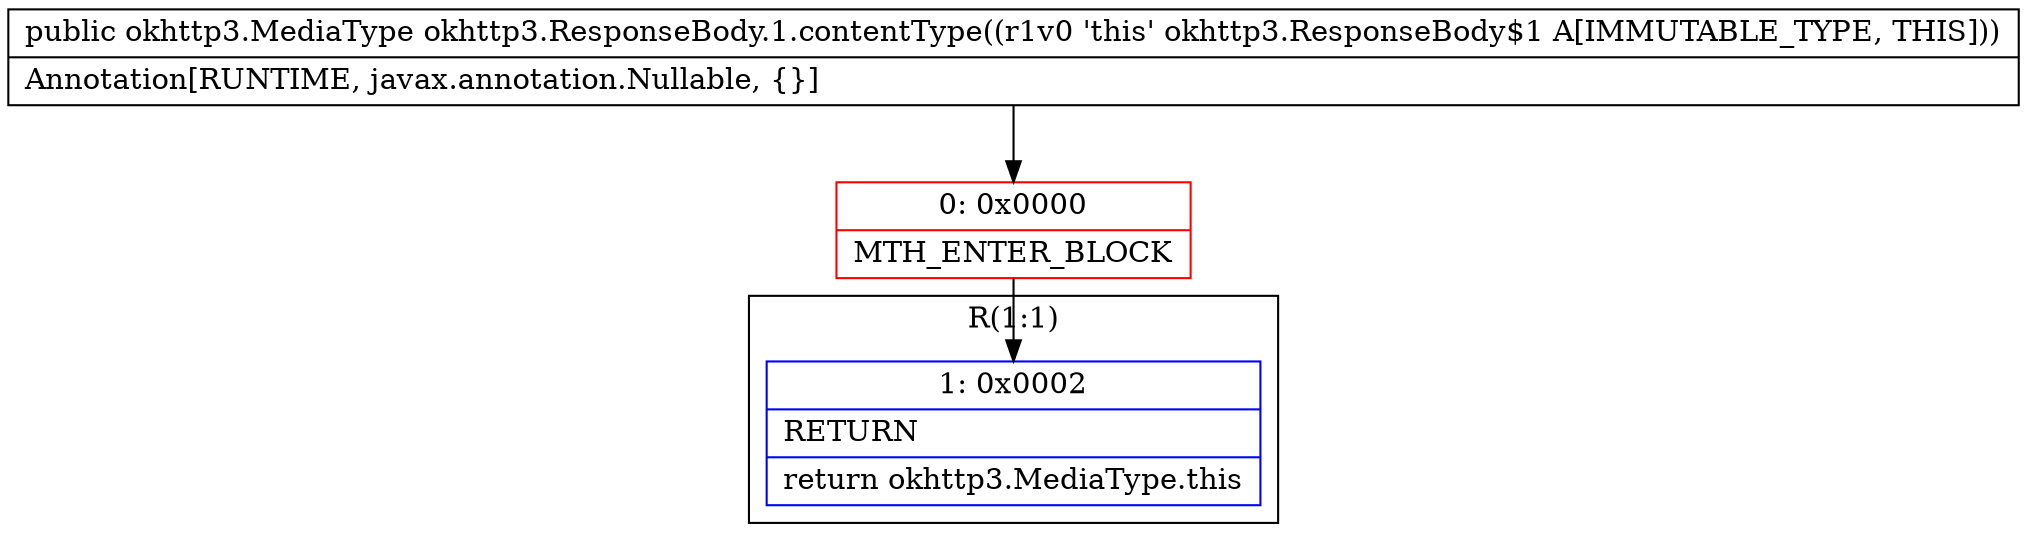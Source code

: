 digraph "CFG forokhttp3.ResponseBody.1.contentType()Lokhttp3\/MediaType;" {
subgraph cluster_Region_659462521 {
label = "R(1:1)";
node [shape=record,color=blue];
Node_1 [shape=record,label="{1\:\ 0x0002|RETURN\l|return okhttp3.MediaType.this\l}"];
}
Node_0 [shape=record,color=red,label="{0\:\ 0x0000|MTH_ENTER_BLOCK\l}"];
MethodNode[shape=record,label="{public okhttp3.MediaType okhttp3.ResponseBody.1.contentType((r1v0 'this' okhttp3.ResponseBody$1 A[IMMUTABLE_TYPE, THIS]))  | Annotation[RUNTIME, javax.annotation.Nullable, \{\}]\l}"];
MethodNode -> Node_0;
Node_0 -> Node_1;
}

